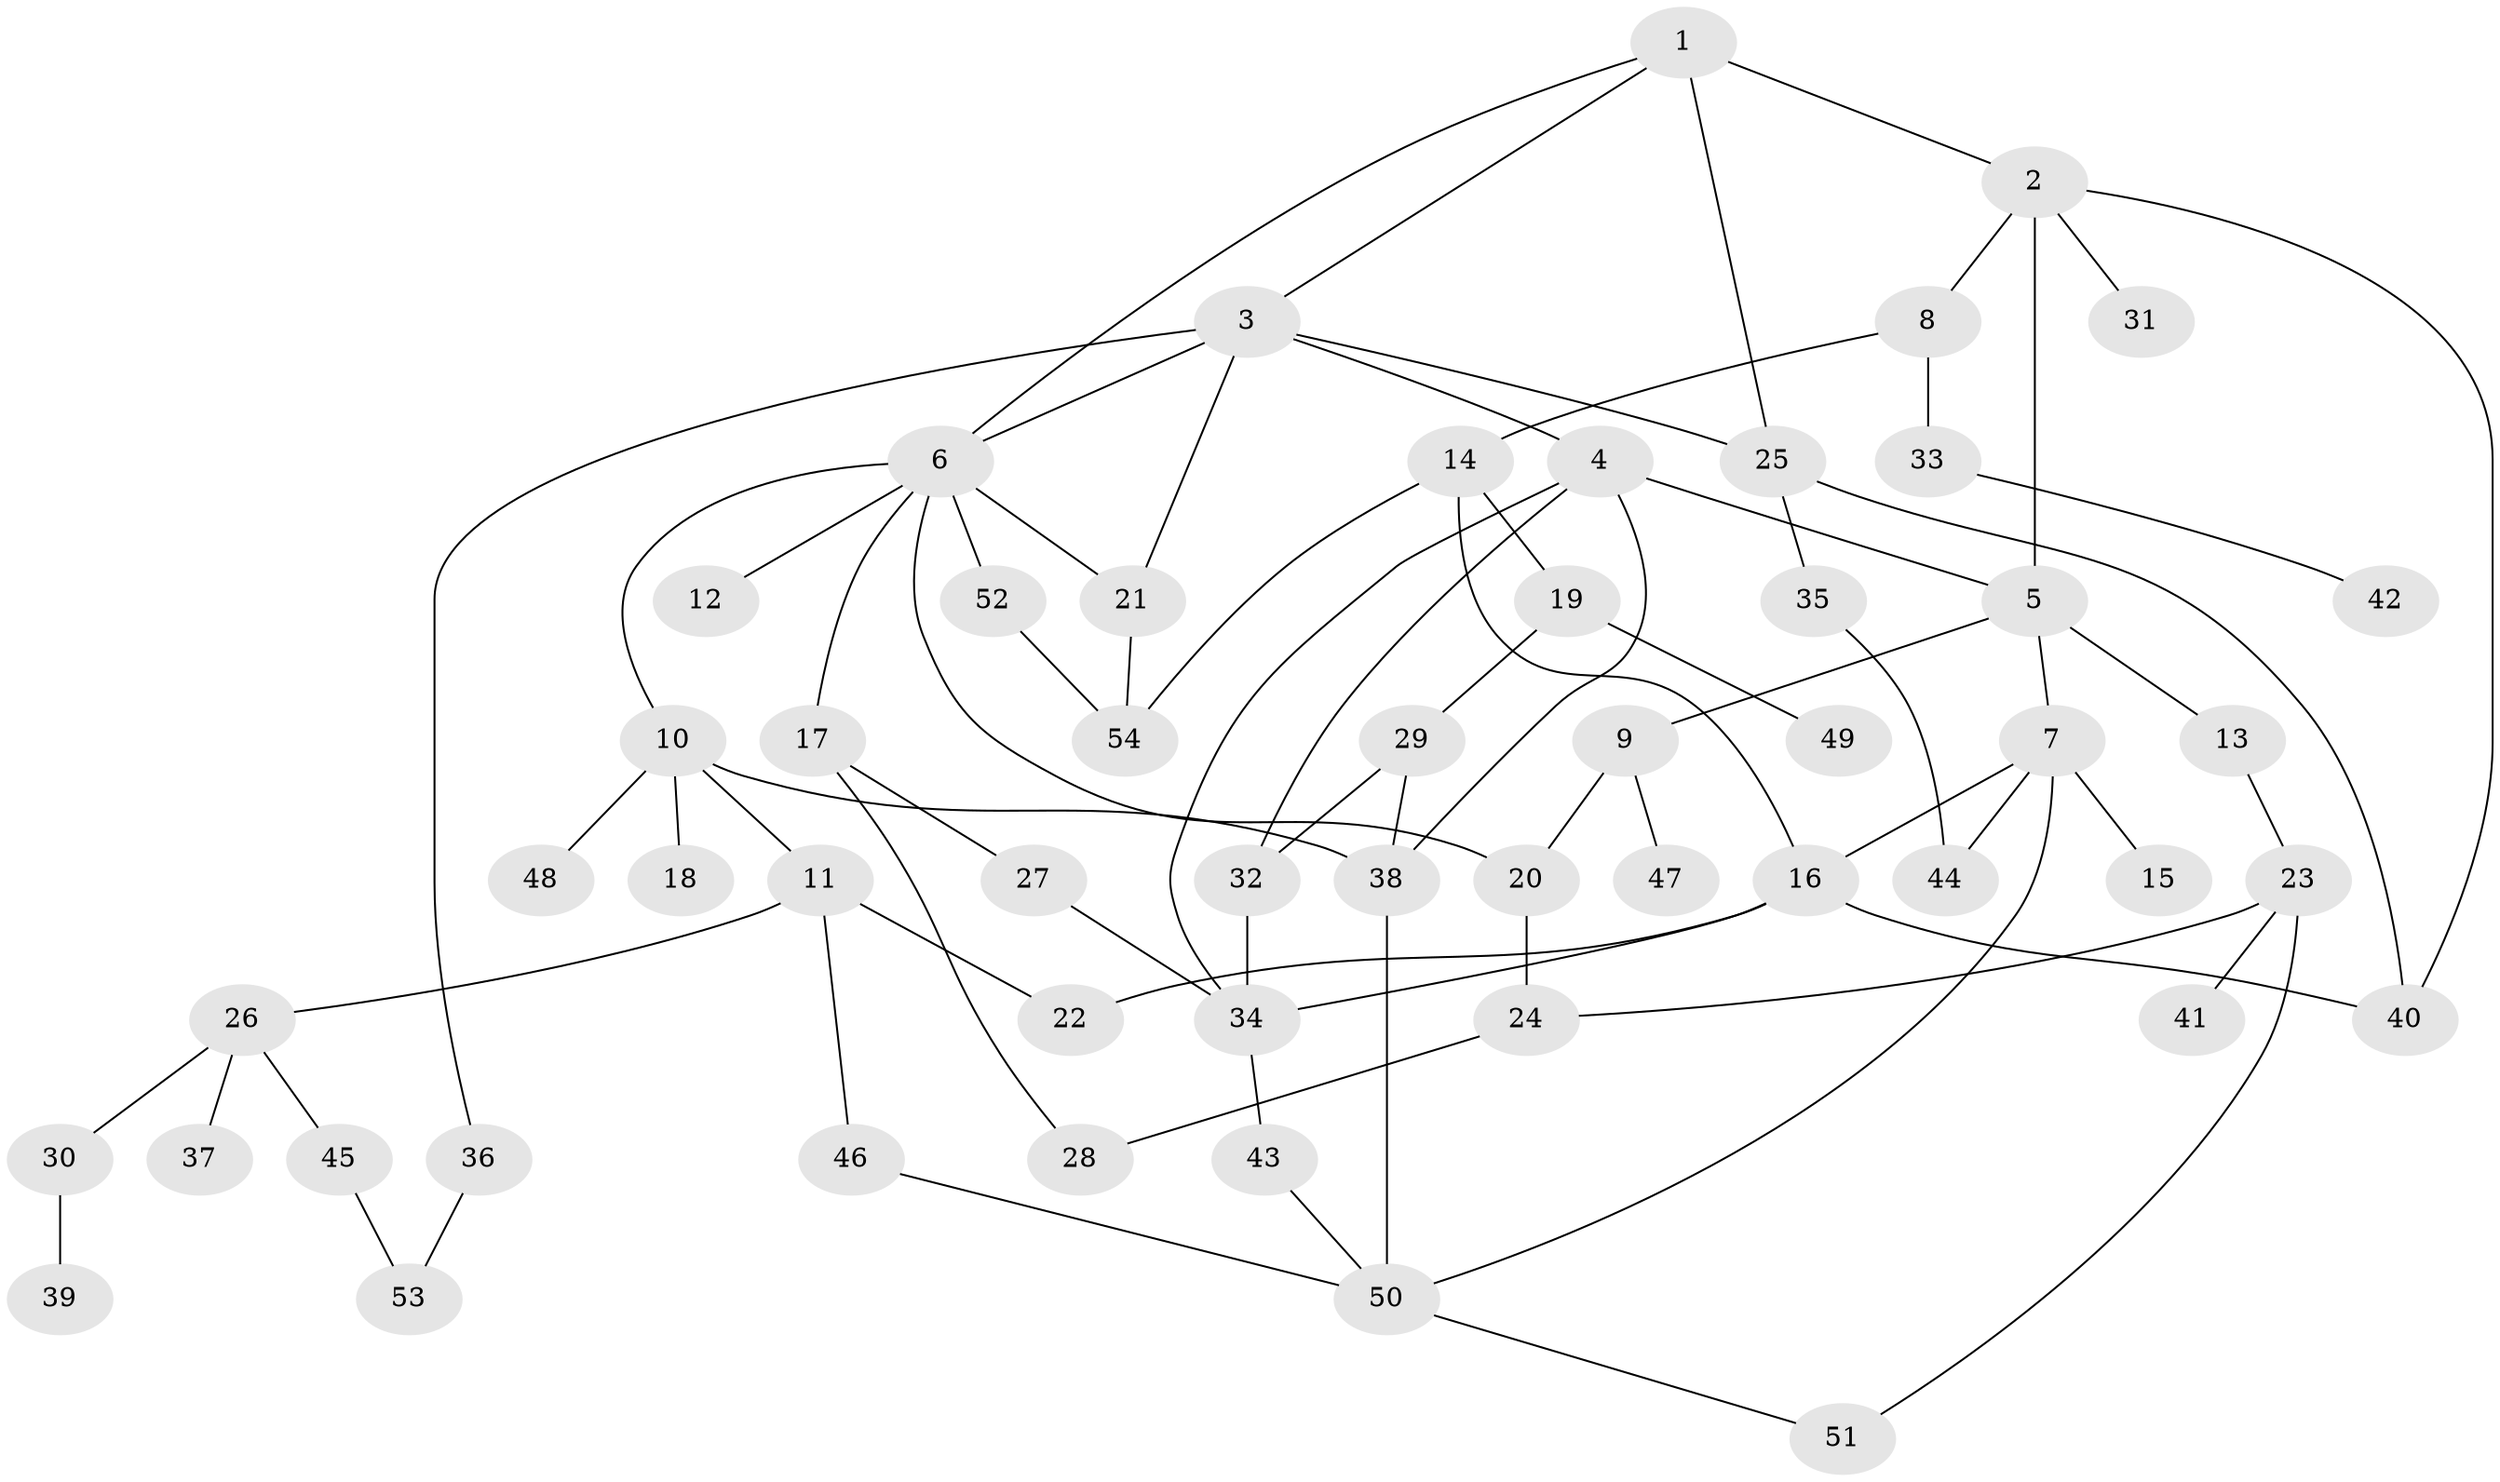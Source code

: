 // coarse degree distribution, {4: 0.15789473684210525, 9: 0.02631578947368421, 10: 0.02631578947368421, 5: 0.10526315789473684, 3: 0.21052631578947367, 1: 0.2894736842105263, 2: 0.18421052631578946}
// Generated by graph-tools (version 1.1) at 2025/49/03/04/25 22:49:03]
// undirected, 54 vertices, 78 edges
graph export_dot {
  node [color=gray90,style=filled];
  1;
  2;
  3;
  4;
  5;
  6;
  7;
  8;
  9;
  10;
  11;
  12;
  13;
  14;
  15;
  16;
  17;
  18;
  19;
  20;
  21;
  22;
  23;
  24;
  25;
  26;
  27;
  28;
  29;
  30;
  31;
  32;
  33;
  34;
  35;
  36;
  37;
  38;
  39;
  40;
  41;
  42;
  43;
  44;
  45;
  46;
  47;
  48;
  49;
  50;
  51;
  52;
  53;
  54;
  1 -- 2;
  1 -- 3;
  1 -- 6;
  1 -- 25;
  2 -- 8;
  2 -- 31;
  2 -- 5;
  2 -- 40;
  3 -- 4;
  3 -- 21;
  3 -- 36;
  3 -- 6;
  3 -- 25;
  4 -- 5;
  4 -- 32;
  4 -- 38;
  4 -- 34;
  5 -- 7;
  5 -- 9;
  5 -- 13;
  6 -- 10;
  6 -- 12;
  6 -- 17;
  6 -- 20;
  6 -- 52;
  6 -- 21;
  7 -- 15;
  7 -- 16;
  7 -- 50;
  7 -- 44;
  8 -- 14;
  8 -- 33;
  9 -- 47;
  9 -- 20;
  10 -- 11;
  10 -- 18;
  10 -- 48;
  10 -- 38;
  11 -- 22;
  11 -- 26;
  11 -- 46;
  13 -- 23;
  14 -- 19;
  14 -- 16;
  14 -- 54;
  16 -- 40;
  16 -- 22;
  16 -- 34;
  17 -- 27;
  17 -- 28;
  19 -- 29;
  19 -- 49;
  20 -- 24;
  21 -- 54;
  23 -- 24;
  23 -- 41;
  23 -- 51;
  24 -- 28;
  25 -- 35;
  25 -- 40;
  26 -- 30;
  26 -- 37;
  26 -- 45;
  27 -- 34;
  29 -- 38;
  29 -- 32;
  30 -- 39;
  32 -- 34;
  33 -- 42;
  34 -- 43;
  35 -- 44;
  36 -- 53;
  38 -- 50;
  43 -- 50;
  45 -- 53;
  46 -- 50;
  50 -- 51;
  52 -- 54;
}
